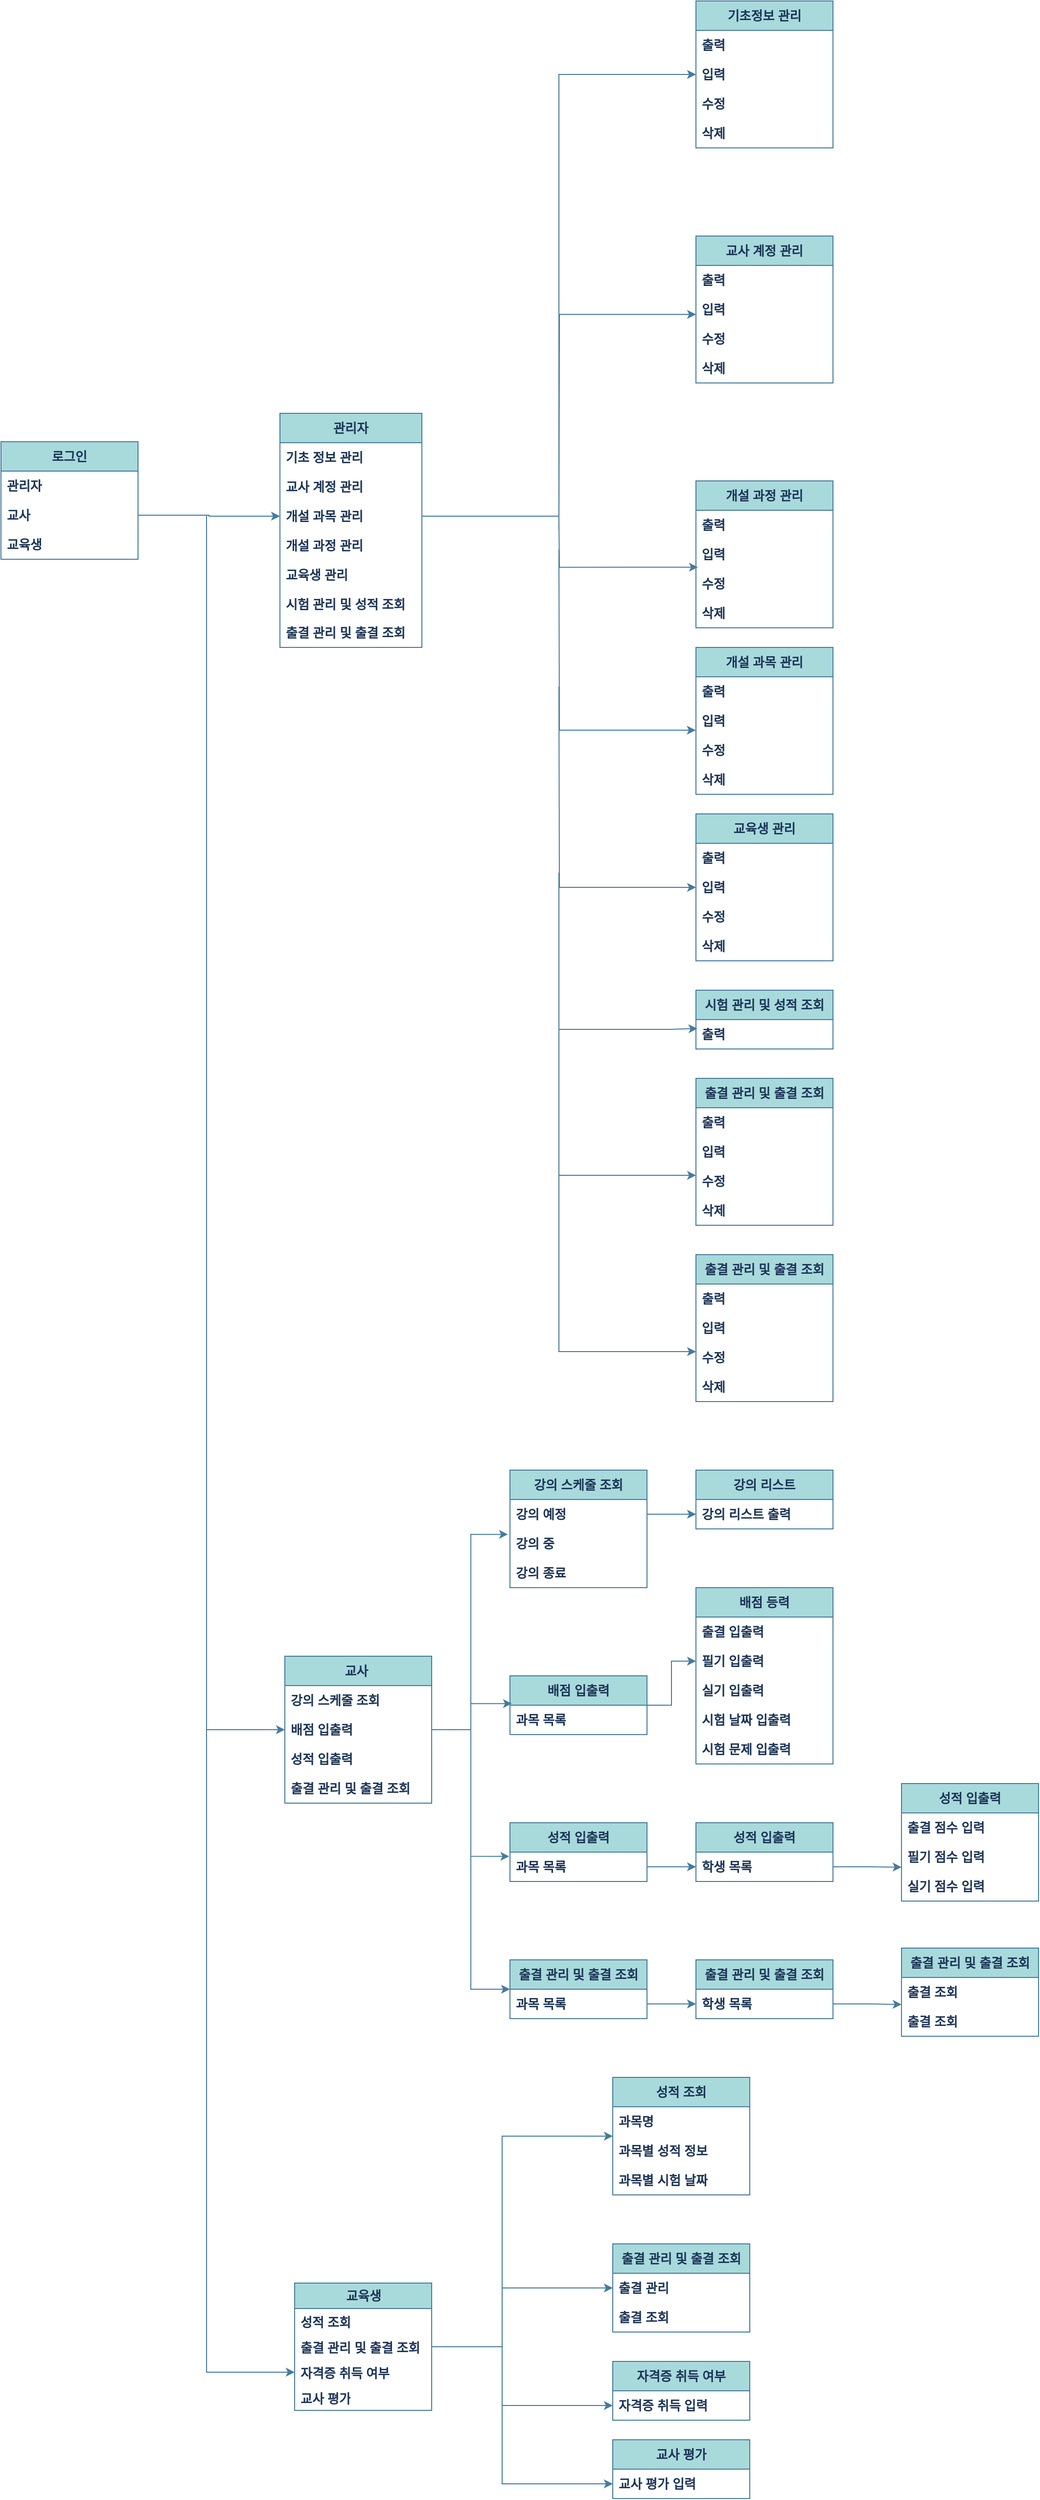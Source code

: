 <mxfile version="21.1.1" type="device">
  <diagram id="C5RBs43oDa-KdzZeNtuy" name="Page-1">
    <mxGraphModel dx="7170" dy="3495" grid="0" gridSize="10" guides="1" tooltips="1" connect="1" arrows="1" fold="1" page="0" pageScale="1" pageWidth="827" pageHeight="1169" math="0" shadow="0">
      <root>
        <mxCell id="WIyWlLk6GJQsqaUBKTNV-0" />
        <mxCell id="WIyWlLk6GJQsqaUBKTNV-1" parent="WIyWlLk6GJQsqaUBKTNV-0" />
        <mxCell id="5C2wkPpR7Ig3A9nSwuh2-0" value="관리자" style="swimlane;fontStyle=1;childLayout=stackLayout;horizontal=1;startSize=30;horizontalStack=0;resizeParent=1;resizeParentMax=0;resizeLast=0;collapsible=1;marginBottom=0;whiteSpace=wrap;html=1;labelBackgroundColor=none;fillColor=#A8DADC;strokeColor=#457B9D;fontColor=#1D3557;fontSize=13;" vertex="1" parent="WIyWlLk6GJQsqaUBKTNV-1">
          <mxGeometry x="575" y="711" width="145" height="239" as="geometry" />
        </mxCell>
        <mxCell id="5C2wkPpR7Ig3A9nSwuh2-1" value="기초 정보 관리" style="text;strokeColor=none;fillColor=none;align=left;verticalAlign=middle;spacingLeft=4;spacingRight=4;overflow=hidden;points=[[0,0.5],[1,0.5]];portConstraint=eastwest;rotatable=0;whiteSpace=wrap;html=1;labelBackgroundColor=none;fontColor=#1D3557;fontStyle=1;fontSize=13;" vertex="1" parent="5C2wkPpR7Ig3A9nSwuh2-0">
          <mxGeometry y="30" width="145" height="30" as="geometry" />
        </mxCell>
        <mxCell id="5C2wkPpR7Ig3A9nSwuh2-2" value="교사 계정 관리" style="text;strokeColor=none;fillColor=none;align=left;verticalAlign=middle;spacingLeft=4;spacingRight=4;overflow=hidden;points=[[0,0.5],[1,0.5]];portConstraint=eastwest;rotatable=0;whiteSpace=wrap;html=1;labelBackgroundColor=none;fontColor=#1D3557;fontStyle=1;fontSize=13;" vertex="1" parent="5C2wkPpR7Ig3A9nSwuh2-0">
          <mxGeometry y="60" width="145" height="30" as="geometry" />
        </mxCell>
        <mxCell id="5C2wkPpR7Ig3A9nSwuh2-3" value="개설 과목 관리" style="text;strokeColor=none;fillColor=none;align=left;verticalAlign=middle;spacingLeft=4;spacingRight=4;overflow=hidden;points=[[0,0.5],[1,0.5]];portConstraint=eastwest;rotatable=0;whiteSpace=wrap;html=1;labelBackgroundColor=none;fontColor=#1D3557;fontStyle=1;fontSize=13;" vertex="1" parent="5C2wkPpR7Ig3A9nSwuh2-0">
          <mxGeometry y="90" width="145" height="30" as="geometry" />
        </mxCell>
        <mxCell id="5C2wkPpR7Ig3A9nSwuh2-4" value="개설 과정 관리" style="text;strokeColor=none;fillColor=none;align=left;verticalAlign=middle;spacingLeft=4;spacingRight=4;overflow=hidden;points=[[0,0.5],[1,0.5]];portConstraint=eastwest;rotatable=0;whiteSpace=wrap;html=1;labelBackgroundColor=none;fontColor=#1D3557;fontStyle=1;fontSize=13;" vertex="1" parent="5C2wkPpR7Ig3A9nSwuh2-0">
          <mxGeometry y="120" width="145" height="30" as="geometry" />
        </mxCell>
        <mxCell id="5C2wkPpR7Ig3A9nSwuh2-5" value="교육생 관리" style="text;strokeColor=none;fillColor=none;align=left;verticalAlign=middle;spacingLeft=4;spacingRight=4;overflow=hidden;points=[[0,0.5],[1,0.5]];portConstraint=eastwest;rotatable=0;whiteSpace=wrap;html=1;labelBackgroundColor=none;fontColor=#1D3557;fontStyle=1;fontSize=13;" vertex="1" parent="5C2wkPpR7Ig3A9nSwuh2-0">
          <mxGeometry y="150" width="145" height="30" as="geometry" />
        </mxCell>
        <mxCell id="5C2wkPpR7Ig3A9nSwuh2-6" value="시험 관리 및 성적 조회" style="text;strokeColor=none;fillColor=none;align=left;verticalAlign=middle;spacingLeft=4;spacingRight=4;overflow=hidden;points=[[0,0.5],[1,0.5]];portConstraint=eastwest;rotatable=0;whiteSpace=wrap;html=1;labelBackgroundColor=none;fontColor=#1D3557;fontStyle=1;fontSize=13;" vertex="1" parent="5C2wkPpR7Ig3A9nSwuh2-0">
          <mxGeometry y="180" width="145" height="29" as="geometry" />
        </mxCell>
        <mxCell id="5C2wkPpR7Ig3A9nSwuh2-7" value="출결 관리 및 출결 조회" style="text;strokeColor=none;fillColor=none;align=left;verticalAlign=middle;spacingLeft=4;spacingRight=4;overflow=hidden;points=[[0,0.5],[1,0.5]];portConstraint=eastwest;rotatable=0;whiteSpace=wrap;html=1;labelBackgroundColor=none;fontColor=#1D3557;fontStyle=1;fontSize=13;" vertex="1" parent="5C2wkPpR7Ig3A9nSwuh2-0">
          <mxGeometry y="209" width="145" height="30" as="geometry" />
        </mxCell>
        <mxCell id="5C2wkPpR7Ig3A9nSwuh2-8" value="로그인" style="swimlane;fontStyle=1;childLayout=stackLayout;horizontal=1;startSize=30;horizontalStack=0;resizeParent=1;resizeParentMax=0;resizeLast=0;collapsible=1;marginBottom=0;whiteSpace=wrap;html=1;labelBackgroundColor=none;fillColor=#A8DADC;strokeColor=#457B9D;fontColor=#1D3557;fontSize=13;" vertex="1" parent="WIyWlLk6GJQsqaUBKTNV-1">
          <mxGeometry x="290" y="740" width="140" height="120" as="geometry" />
        </mxCell>
        <mxCell id="5C2wkPpR7Ig3A9nSwuh2-9" value="관리자" style="text;strokeColor=none;fillColor=none;align=left;verticalAlign=middle;spacingLeft=4;spacingRight=4;overflow=hidden;points=[[0,0.5],[1,0.5]];portConstraint=eastwest;rotatable=0;whiteSpace=wrap;html=1;labelBackgroundColor=none;fontColor=#1D3557;fontStyle=1;fontSize=13;" vertex="1" parent="5C2wkPpR7Ig3A9nSwuh2-8">
          <mxGeometry y="30" width="140" height="30" as="geometry" />
        </mxCell>
        <mxCell id="5C2wkPpR7Ig3A9nSwuh2-10" value="교사&lt;span style=&quot;white-space: pre; font-size: 13px;&quot;&gt; &lt;/span&gt;" style="text;strokeColor=none;fillColor=none;align=left;verticalAlign=middle;spacingLeft=4;spacingRight=4;overflow=hidden;points=[[0,0.5],[1,0.5]];portConstraint=eastwest;rotatable=0;whiteSpace=wrap;html=1;labelBackgroundColor=none;fontColor=#1D3557;fontStyle=1;fontSize=13;" vertex="1" parent="5C2wkPpR7Ig3A9nSwuh2-8">
          <mxGeometry y="60" width="140" height="30" as="geometry" />
        </mxCell>
        <mxCell id="5C2wkPpR7Ig3A9nSwuh2-11" value="교육생" style="text;strokeColor=none;fillColor=none;align=left;verticalAlign=middle;spacingLeft=4;spacingRight=4;overflow=hidden;points=[[0,0.5],[1,0.5]];portConstraint=eastwest;rotatable=0;whiteSpace=wrap;html=1;labelBackgroundColor=none;fontColor=#1D3557;fontStyle=1;fontSize=13;" vertex="1" parent="5C2wkPpR7Ig3A9nSwuh2-8">
          <mxGeometry y="90" width="140" height="30" as="geometry" />
        </mxCell>
        <mxCell id="5C2wkPpR7Ig3A9nSwuh2-12" value="기초정보 관리" style="swimlane;fontStyle=1;childLayout=stackLayout;horizontal=1;startSize=30;horizontalStack=0;resizeParent=1;resizeParentMax=0;resizeLast=0;collapsible=1;marginBottom=0;whiteSpace=wrap;html=1;labelBackgroundColor=none;fillColor=#A8DADC;strokeColor=#457B9D;fontColor=#1D3557;fontSize=13;" vertex="1" parent="WIyWlLk6GJQsqaUBKTNV-1">
          <mxGeometry x="1000" y="290" width="140" height="150" as="geometry" />
        </mxCell>
        <mxCell id="5C2wkPpR7Ig3A9nSwuh2-13" value="출력" style="text;strokeColor=none;fillColor=none;align=left;verticalAlign=middle;spacingLeft=4;spacingRight=4;overflow=hidden;points=[[0,0.5],[1,0.5]];portConstraint=eastwest;rotatable=0;whiteSpace=wrap;html=1;labelBackgroundColor=none;fontColor=#1D3557;fontStyle=1;fontSize=13;" vertex="1" parent="5C2wkPpR7Ig3A9nSwuh2-12">
          <mxGeometry y="30" width="140" height="30" as="geometry" />
        </mxCell>
        <mxCell id="5C2wkPpR7Ig3A9nSwuh2-14" value="입력" style="text;strokeColor=none;fillColor=none;align=left;verticalAlign=middle;spacingLeft=4;spacingRight=4;overflow=hidden;points=[[0,0.5],[1,0.5]];portConstraint=eastwest;rotatable=0;whiteSpace=wrap;html=1;labelBackgroundColor=none;fontColor=#1D3557;fontStyle=1;fontSize=13;" vertex="1" parent="5C2wkPpR7Ig3A9nSwuh2-12">
          <mxGeometry y="60" width="140" height="30" as="geometry" />
        </mxCell>
        <mxCell id="5C2wkPpR7Ig3A9nSwuh2-15" value="수정" style="text;strokeColor=none;fillColor=none;align=left;verticalAlign=middle;spacingLeft=4;spacingRight=4;overflow=hidden;points=[[0,0.5],[1,0.5]];portConstraint=eastwest;rotatable=0;whiteSpace=wrap;html=1;labelBackgroundColor=none;fontColor=#1D3557;fontStyle=1;fontSize=13;" vertex="1" parent="5C2wkPpR7Ig3A9nSwuh2-12">
          <mxGeometry y="90" width="140" height="30" as="geometry" />
        </mxCell>
        <mxCell id="5C2wkPpR7Ig3A9nSwuh2-16" value="삭제" style="text;strokeColor=none;fillColor=none;align=left;verticalAlign=middle;spacingLeft=4;spacingRight=4;overflow=hidden;points=[[0,0.5],[1,0.5]];portConstraint=eastwest;rotatable=0;whiteSpace=wrap;html=1;labelBackgroundColor=none;fontColor=#1D3557;fontStyle=1;fontSize=13;" vertex="1" parent="5C2wkPpR7Ig3A9nSwuh2-12">
          <mxGeometry y="120" width="140" height="30" as="geometry" />
        </mxCell>
        <mxCell id="5C2wkPpR7Ig3A9nSwuh2-17" value="교사 계정 관리" style="swimlane;fontStyle=1;childLayout=stackLayout;horizontal=1;startSize=30;horizontalStack=0;resizeParent=1;resizeParentMax=0;resizeLast=0;collapsible=1;marginBottom=0;whiteSpace=wrap;html=1;labelBackgroundColor=none;fillColor=#A8DADC;strokeColor=#457B9D;fontColor=#1D3557;fontSize=13;" vertex="1" parent="WIyWlLk6GJQsqaUBKTNV-1">
          <mxGeometry x="1000" y="530" width="140" height="150" as="geometry" />
        </mxCell>
        <mxCell id="5C2wkPpR7Ig3A9nSwuh2-18" value="출력" style="text;strokeColor=none;fillColor=none;align=left;verticalAlign=middle;spacingLeft=4;spacingRight=4;overflow=hidden;points=[[0,0.5],[1,0.5]];portConstraint=eastwest;rotatable=0;whiteSpace=wrap;html=1;labelBackgroundColor=none;fontColor=#1D3557;fontStyle=1;fontSize=13;" vertex="1" parent="5C2wkPpR7Ig3A9nSwuh2-17">
          <mxGeometry y="30" width="140" height="30" as="geometry" />
        </mxCell>
        <mxCell id="5C2wkPpR7Ig3A9nSwuh2-19" value="입력" style="text;strokeColor=none;fillColor=none;align=left;verticalAlign=middle;spacingLeft=4;spacingRight=4;overflow=hidden;points=[[0,0.5],[1,0.5]];portConstraint=eastwest;rotatable=0;whiteSpace=wrap;html=1;labelBackgroundColor=none;fontColor=#1D3557;fontStyle=1;fontSize=13;" vertex="1" parent="5C2wkPpR7Ig3A9nSwuh2-17">
          <mxGeometry y="60" width="140" height="30" as="geometry" />
        </mxCell>
        <mxCell id="5C2wkPpR7Ig3A9nSwuh2-20" value="수정" style="text;strokeColor=none;fillColor=none;align=left;verticalAlign=middle;spacingLeft=4;spacingRight=4;overflow=hidden;points=[[0,0.5],[1,0.5]];portConstraint=eastwest;rotatable=0;whiteSpace=wrap;html=1;labelBackgroundColor=none;fontColor=#1D3557;fontStyle=1;fontSize=13;" vertex="1" parent="5C2wkPpR7Ig3A9nSwuh2-17">
          <mxGeometry y="90" width="140" height="30" as="geometry" />
        </mxCell>
        <mxCell id="5C2wkPpR7Ig3A9nSwuh2-21" value="삭제" style="text;strokeColor=none;fillColor=none;align=left;verticalAlign=middle;spacingLeft=4;spacingRight=4;overflow=hidden;points=[[0,0.5],[1,0.5]];portConstraint=eastwest;rotatable=0;whiteSpace=wrap;html=1;labelBackgroundColor=none;fontColor=#1D3557;fontStyle=1;fontSize=13;" vertex="1" parent="5C2wkPpR7Ig3A9nSwuh2-17">
          <mxGeometry y="120" width="140" height="30" as="geometry" />
        </mxCell>
        <mxCell id="5C2wkPpR7Ig3A9nSwuh2-22" value="개설 과정 관리" style="swimlane;fontStyle=1;childLayout=stackLayout;horizontal=1;startSize=30;horizontalStack=0;resizeParent=1;resizeParentMax=0;resizeLast=0;collapsible=1;marginBottom=0;whiteSpace=wrap;html=1;labelBackgroundColor=none;fillColor=#A8DADC;strokeColor=#457B9D;fontColor=#1D3557;fontSize=13;" vertex="1" parent="WIyWlLk6GJQsqaUBKTNV-1">
          <mxGeometry x="1000" y="780" width="140" height="150" as="geometry" />
        </mxCell>
        <mxCell id="5C2wkPpR7Ig3A9nSwuh2-23" value="출력" style="text;strokeColor=none;fillColor=none;align=left;verticalAlign=middle;spacingLeft=4;spacingRight=4;overflow=hidden;points=[[0,0.5],[1,0.5]];portConstraint=eastwest;rotatable=0;whiteSpace=wrap;html=1;labelBackgroundColor=none;fontColor=#1D3557;fontStyle=1;fontSize=13;" vertex="1" parent="5C2wkPpR7Ig3A9nSwuh2-22">
          <mxGeometry y="30" width="140" height="30" as="geometry" />
        </mxCell>
        <mxCell id="5C2wkPpR7Ig3A9nSwuh2-24" value="입력" style="text;strokeColor=none;fillColor=none;align=left;verticalAlign=middle;spacingLeft=4;spacingRight=4;overflow=hidden;points=[[0,0.5],[1,0.5]];portConstraint=eastwest;rotatable=0;whiteSpace=wrap;html=1;labelBackgroundColor=none;fontColor=#1D3557;fontStyle=1;fontSize=13;" vertex="1" parent="5C2wkPpR7Ig3A9nSwuh2-22">
          <mxGeometry y="60" width="140" height="30" as="geometry" />
        </mxCell>
        <mxCell id="5C2wkPpR7Ig3A9nSwuh2-25" value="수정" style="text;strokeColor=none;fillColor=none;align=left;verticalAlign=middle;spacingLeft=4;spacingRight=4;overflow=hidden;points=[[0,0.5],[1,0.5]];portConstraint=eastwest;rotatable=0;whiteSpace=wrap;html=1;labelBackgroundColor=none;fontColor=#1D3557;fontStyle=1;fontSize=13;" vertex="1" parent="5C2wkPpR7Ig3A9nSwuh2-22">
          <mxGeometry y="90" width="140" height="30" as="geometry" />
        </mxCell>
        <mxCell id="5C2wkPpR7Ig3A9nSwuh2-26" value="삭제" style="text;strokeColor=none;fillColor=none;align=left;verticalAlign=middle;spacingLeft=4;spacingRight=4;overflow=hidden;points=[[0,0.5],[1,0.5]];portConstraint=eastwest;rotatable=0;whiteSpace=wrap;html=1;labelBackgroundColor=none;fontColor=#1D3557;fontStyle=1;fontSize=13;" vertex="1" parent="5C2wkPpR7Ig3A9nSwuh2-22">
          <mxGeometry y="120" width="140" height="30" as="geometry" />
        </mxCell>
        <mxCell id="5C2wkPpR7Ig3A9nSwuh2-27" value="개설 과목 관리" style="swimlane;fontStyle=1;childLayout=stackLayout;horizontal=1;startSize=30;horizontalStack=0;resizeParent=1;resizeParentMax=0;resizeLast=0;collapsible=1;marginBottom=0;whiteSpace=wrap;html=1;labelBackgroundColor=none;fillColor=#A8DADC;strokeColor=#457B9D;fontColor=#1D3557;fontSize=13;" vertex="1" parent="WIyWlLk6GJQsqaUBKTNV-1">
          <mxGeometry x="1000" y="950" width="140" height="150" as="geometry" />
        </mxCell>
        <mxCell id="5C2wkPpR7Ig3A9nSwuh2-28" value="출력" style="text;strokeColor=none;fillColor=none;align=left;verticalAlign=middle;spacingLeft=4;spacingRight=4;overflow=hidden;points=[[0,0.5],[1,0.5]];portConstraint=eastwest;rotatable=0;whiteSpace=wrap;html=1;labelBackgroundColor=none;fontColor=#1D3557;fontStyle=1;fontSize=13;" vertex="1" parent="5C2wkPpR7Ig3A9nSwuh2-27">
          <mxGeometry y="30" width="140" height="30" as="geometry" />
        </mxCell>
        <mxCell id="5C2wkPpR7Ig3A9nSwuh2-29" value="입력" style="text;strokeColor=none;fillColor=none;align=left;verticalAlign=middle;spacingLeft=4;spacingRight=4;overflow=hidden;points=[[0,0.5],[1,0.5]];portConstraint=eastwest;rotatable=0;whiteSpace=wrap;html=1;labelBackgroundColor=none;fontColor=#1D3557;fontStyle=1;fontSize=13;" vertex="1" parent="5C2wkPpR7Ig3A9nSwuh2-27">
          <mxGeometry y="60" width="140" height="30" as="geometry" />
        </mxCell>
        <mxCell id="5C2wkPpR7Ig3A9nSwuh2-30" value="수정" style="text;strokeColor=none;fillColor=none;align=left;verticalAlign=middle;spacingLeft=4;spacingRight=4;overflow=hidden;points=[[0,0.5],[1,0.5]];portConstraint=eastwest;rotatable=0;whiteSpace=wrap;html=1;labelBackgroundColor=none;fontColor=#1D3557;fontStyle=1;fontSize=13;" vertex="1" parent="5C2wkPpR7Ig3A9nSwuh2-27">
          <mxGeometry y="90" width="140" height="30" as="geometry" />
        </mxCell>
        <mxCell id="5C2wkPpR7Ig3A9nSwuh2-31" value="삭제" style="text;strokeColor=none;fillColor=none;align=left;verticalAlign=middle;spacingLeft=4;spacingRight=4;overflow=hidden;points=[[0,0.5],[1,0.5]];portConstraint=eastwest;rotatable=0;whiteSpace=wrap;html=1;labelBackgroundColor=none;fontColor=#1D3557;fontStyle=1;fontSize=13;" vertex="1" parent="5C2wkPpR7Ig3A9nSwuh2-27">
          <mxGeometry y="120" width="140" height="30" as="geometry" />
        </mxCell>
        <mxCell id="5C2wkPpR7Ig3A9nSwuh2-32" value="교육생 관리" style="swimlane;fontStyle=1;childLayout=stackLayout;horizontal=1;startSize=30;horizontalStack=0;resizeParent=1;resizeParentMax=0;resizeLast=0;collapsible=1;marginBottom=0;whiteSpace=wrap;html=1;labelBackgroundColor=none;fillColor=#A8DADC;strokeColor=#457B9D;fontColor=#1D3557;fontSize=13;" vertex="1" parent="WIyWlLk6GJQsqaUBKTNV-1">
          <mxGeometry x="1000" y="1120" width="140" height="150" as="geometry" />
        </mxCell>
        <mxCell id="5C2wkPpR7Ig3A9nSwuh2-33" value="출력" style="text;strokeColor=none;fillColor=none;align=left;verticalAlign=middle;spacingLeft=4;spacingRight=4;overflow=hidden;points=[[0,0.5],[1,0.5]];portConstraint=eastwest;rotatable=0;whiteSpace=wrap;html=1;labelBackgroundColor=none;fontColor=#1D3557;fontStyle=1;fontSize=13;" vertex="1" parent="5C2wkPpR7Ig3A9nSwuh2-32">
          <mxGeometry y="30" width="140" height="30" as="geometry" />
        </mxCell>
        <mxCell id="5C2wkPpR7Ig3A9nSwuh2-34" value="입력" style="text;strokeColor=none;fillColor=none;align=left;verticalAlign=middle;spacingLeft=4;spacingRight=4;overflow=hidden;points=[[0,0.5],[1,0.5]];portConstraint=eastwest;rotatable=0;whiteSpace=wrap;html=1;labelBackgroundColor=none;fontColor=#1D3557;fontStyle=1;fontSize=13;" vertex="1" parent="5C2wkPpR7Ig3A9nSwuh2-32">
          <mxGeometry y="60" width="140" height="30" as="geometry" />
        </mxCell>
        <mxCell id="5C2wkPpR7Ig3A9nSwuh2-35" value="수정" style="text;strokeColor=none;fillColor=none;align=left;verticalAlign=middle;spacingLeft=4;spacingRight=4;overflow=hidden;points=[[0,0.5],[1,0.5]];portConstraint=eastwest;rotatable=0;whiteSpace=wrap;html=1;labelBackgroundColor=none;fontColor=#1D3557;fontStyle=1;fontSize=13;" vertex="1" parent="5C2wkPpR7Ig3A9nSwuh2-32">
          <mxGeometry y="90" width="140" height="30" as="geometry" />
        </mxCell>
        <mxCell id="5C2wkPpR7Ig3A9nSwuh2-36" value="삭제" style="text;strokeColor=none;fillColor=none;align=left;verticalAlign=middle;spacingLeft=4;spacingRight=4;overflow=hidden;points=[[0,0.5],[1,0.5]];portConstraint=eastwest;rotatable=0;whiteSpace=wrap;html=1;labelBackgroundColor=none;fontColor=#1D3557;fontStyle=1;fontSize=13;" vertex="1" parent="5C2wkPpR7Ig3A9nSwuh2-32">
          <mxGeometry y="120" width="140" height="30" as="geometry" />
        </mxCell>
        <mxCell id="5C2wkPpR7Ig3A9nSwuh2-37" value="시험 관리 및 성적 조회" style="swimlane;fontStyle=1;childLayout=stackLayout;horizontal=1;startSize=30;horizontalStack=0;resizeParent=1;resizeParentMax=0;resizeLast=0;collapsible=1;marginBottom=0;whiteSpace=wrap;html=1;labelBackgroundColor=none;fillColor=#A8DADC;strokeColor=#457B9D;fontColor=#1D3557;fontSize=13;" vertex="1" parent="WIyWlLk6GJQsqaUBKTNV-1">
          <mxGeometry x="1000" y="1300" width="140" height="60" as="geometry" />
        </mxCell>
        <mxCell id="5C2wkPpR7Ig3A9nSwuh2-38" value="출력" style="text;strokeColor=none;fillColor=none;align=left;verticalAlign=middle;spacingLeft=4;spacingRight=4;overflow=hidden;points=[[0,0.5],[1,0.5]];portConstraint=eastwest;rotatable=0;whiteSpace=wrap;html=1;labelBackgroundColor=none;fontColor=#1D3557;fontStyle=1;fontSize=13;" vertex="1" parent="5C2wkPpR7Ig3A9nSwuh2-37">
          <mxGeometry y="30" width="140" height="30" as="geometry" />
        </mxCell>
        <mxCell id="5C2wkPpR7Ig3A9nSwuh2-39" value="출결 관리 및 출결 조회" style="swimlane;fontStyle=1;childLayout=stackLayout;horizontal=1;startSize=30;horizontalStack=0;resizeParent=1;resizeParentMax=0;resizeLast=0;collapsible=1;marginBottom=0;whiteSpace=wrap;html=1;labelBackgroundColor=none;fillColor=#A8DADC;strokeColor=#457B9D;fontColor=#1D3557;fontSize=13;" vertex="1" parent="WIyWlLk6GJQsqaUBKTNV-1">
          <mxGeometry x="1000" y="1390" width="140" height="150" as="geometry" />
        </mxCell>
        <mxCell id="5C2wkPpR7Ig3A9nSwuh2-40" value="출력" style="text;strokeColor=none;fillColor=none;align=left;verticalAlign=middle;spacingLeft=4;spacingRight=4;overflow=hidden;points=[[0,0.5],[1,0.5]];portConstraint=eastwest;rotatable=0;whiteSpace=wrap;html=1;labelBackgroundColor=none;fontColor=#1D3557;fontStyle=1;fontSize=13;" vertex="1" parent="5C2wkPpR7Ig3A9nSwuh2-39">
          <mxGeometry y="30" width="140" height="30" as="geometry" />
        </mxCell>
        <mxCell id="5C2wkPpR7Ig3A9nSwuh2-41" value="입력" style="text;strokeColor=none;fillColor=none;align=left;verticalAlign=middle;spacingLeft=4;spacingRight=4;overflow=hidden;points=[[0,0.5],[1,0.5]];portConstraint=eastwest;rotatable=0;whiteSpace=wrap;html=1;labelBackgroundColor=none;fontColor=#1D3557;fontStyle=1;fontSize=13;" vertex="1" parent="5C2wkPpR7Ig3A9nSwuh2-39">
          <mxGeometry y="60" width="140" height="30" as="geometry" />
        </mxCell>
        <mxCell id="5C2wkPpR7Ig3A9nSwuh2-42" value="수정" style="text;strokeColor=none;fillColor=none;align=left;verticalAlign=middle;spacingLeft=4;spacingRight=4;overflow=hidden;points=[[0,0.5],[1,0.5]];portConstraint=eastwest;rotatable=0;whiteSpace=wrap;html=1;labelBackgroundColor=none;fontColor=#1D3557;fontStyle=1;fontSize=13;" vertex="1" parent="5C2wkPpR7Ig3A9nSwuh2-39">
          <mxGeometry y="90" width="140" height="30" as="geometry" />
        </mxCell>
        <mxCell id="5C2wkPpR7Ig3A9nSwuh2-43" value="삭제" style="text;strokeColor=none;fillColor=none;align=left;verticalAlign=middle;spacingLeft=4;spacingRight=4;overflow=hidden;points=[[0,0.5],[1,0.5]];portConstraint=eastwest;rotatable=0;whiteSpace=wrap;html=1;labelBackgroundColor=none;fontColor=#1D3557;fontStyle=1;fontSize=13;" vertex="1" parent="5C2wkPpR7Ig3A9nSwuh2-39">
          <mxGeometry y="120" width="140" height="30" as="geometry" />
        </mxCell>
        <mxCell id="5C2wkPpR7Ig3A9nSwuh2-44" value="출결 관리 및 출결 조회" style="swimlane;fontStyle=1;childLayout=stackLayout;horizontal=1;startSize=30;horizontalStack=0;resizeParent=1;resizeParentMax=0;resizeLast=0;collapsible=1;marginBottom=0;whiteSpace=wrap;html=1;labelBackgroundColor=none;fillColor=#A8DADC;strokeColor=#457B9D;fontColor=#1D3557;fontSize=13;" vertex="1" parent="WIyWlLk6GJQsqaUBKTNV-1">
          <mxGeometry x="1000" y="1570" width="140" height="150" as="geometry" />
        </mxCell>
        <mxCell id="5C2wkPpR7Ig3A9nSwuh2-45" value="출력" style="text;strokeColor=none;fillColor=none;align=left;verticalAlign=middle;spacingLeft=4;spacingRight=4;overflow=hidden;points=[[0,0.5],[1,0.5]];portConstraint=eastwest;rotatable=0;whiteSpace=wrap;html=1;labelBackgroundColor=none;fontColor=#1D3557;fontStyle=1;fontSize=13;" vertex="1" parent="5C2wkPpR7Ig3A9nSwuh2-44">
          <mxGeometry y="30" width="140" height="30" as="geometry" />
        </mxCell>
        <mxCell id="5C2wkPpR7Ig3A9nSwuh2-46" value="입력" style="text;strokeColor=none;fillColor=none;align=left;verticalAlign=middle;spacingLeft=4;spacingRight=4;overflow=hidden;points=[[0,0.5],[1,0.5]];portConstraint=eastwest;rotatable=0;whiteSpace=wrap;html=1;labelBackgroundColor=none;fontColor=#1D3557;fontStyle=1;fontSize=13;" vertex="1" parent="5C2wkPpR7Ig3A9nSwuh2-44">
          <mxGeometry y="60" width="140" height="30" as="geometry" />
        </mxCell>
        <mxCell id="5C2wkPpR7Ig3A9nSwuh2-47" value="수정" style="text;strokeColor=none;fillColor=none;align=left;verticalAlign=middle;spacingLeft=4;spacingRight=4;overflow=hidden;points=[[0,0.5],[1,0.5]];portConstraint=eastwest;rotatable=0;whiteSpace=wrap;html=1;labelBackgroundColor=none;fontColor=#1D3557;fontStyle=1;fontSize=13;" vertex="1" parent="5C2wkPpR7Ig3A9nSwuh2-44">
          <mxGeometry y="90" width="140" height="30" as="geometry" />
        </mxCell>
        <mxCell id="5C2wkPpR7Ig3A9nSwuh2-48" value="삭제" style="text;strokeColor=none;fillColor=none;align=left;verticalAlign=middle;spacingLeft=4;spacingRight=4;overflow=hidden;points=[[0,0.5],[1,0.5]];portConstraint=eastwest;rotatable=0;whiteSpace=wrap;html=1;labelBackgroundColor=none;fontColor=#1D3557;fontStyle=1;fontSize=13;" vertex="1" parent="5C2wkPpR7Ig3A9nSwuh2-44">
          <mxGeometry y="120" width="140" height="30" as="geometry" />
        </mxCell>
        <mxCell id="5C2wkPpR7Ig3A9nSwuh2-49" style="edgeStyle=orthogonalEdgeStyle;rounded=0;orthogonalLoop=1;jettySize=auto;html=1;exitX=1;exitY=0.5;exitDx=0;exitDy=0;entryX=0;entryY=0.5;entryDx=0;entryDy=0;labelBackgroundColor=none;strokeColor=#457B9D;fontColor=default;fontStyle=1;fontSize=13;" edge="1" parent="WIyWlLk6GJQsqaUBKTNV-1" source="5C2wkPpR7Ig3A9nSwuh2-3" target="5C2wkPpR7Ig3A9nSwuh2-14">
          <mxGeometry relative="1" as="geometry" />
        </mxCell>
        <mxCell id="5C2wkPpR7Ig3A9nSwuh2-50" style="edgeStyle=orthogonalEdgeStyle;rounded=0;orthogonalLoop=1;jettySize=auto;html=1;entryX=0;entryY=0.667;entryDx=0;entryDy=0;entryPerimeter=0;labelBackgroundColor=none;strokeColor=#457B9D;fontColor=default;fontStyle=1;fontSize=13;" edge="1" parent="WIyWlLk6GJQsqaUBKTNV-1" target="5C2wkPpR7Ig3A9nSwuh2-19">
          <mxGeometry relative="1" as="geometry">
            <mxPoint x="860" y="830" as="sourcePoint" />
            <mxPoint x="1010" y="375" as="targetPoint" />
          </mxGeometry>
        </mxCell>
        <mxCell id="5C2wkPpR7Ig3A9nSwuh2-51" style="edgeStyle=orthogonalEdgeStyle;rounded=0;orthogonalLoop=1;jettySize=auto;html=1;entryX=0.014;entryY=-0.061;entryDx=0;entryDy=0;entryPerimeter=0;labelBackgroundColor=none;strokeColor=#457B9D;fontColor=default;fontStyle=1;fontSize=13;" edge="1" parent="WIyWlLk6GJQsqaUBKTNV-1" target="5C2wkPpR7Ig3A9nSwuh2-25">
          <mxGeometry relative="1" as="geometry">
            <mxPoint x="860" y="820" as="sourcePoint" />
            <mxPoint x="860" y="630" as="targetPoint" />
          </mxGeometry>
        </mxCell>
        <mxCell id="5C2wkPpR7Ig3A9nSwuh2-52" style="edgeStyle=orthogonalEdgeStyle;rounded=0;orthogonalLoop=1;jettySize=auto;html=1;entryX=-0.002;entryY=-0.182;entryDx=0;entryDy=0;entryPerimeter=0;labelBackgroundColor=none;strokeColor=#457B9D;fontColor=default;fontStyle=1;fontSize=13;" edge="1" parent="WIyWlLk6GJQsqaUBKTNV-1" target="5C2wkPpR7Ig3A9nSwuh2-30">
          <mxGeometry relative="1" as="geometry">
            <mxPoint x="860" y="850" as="sourcePoint" />
            <mxPoint x="962" y="1058" as="targetPoint" />
          </mxGeometry>
        </mxCell>
        <mxCell id="5C2wkPpR7Ig3A9nSwuh2-53" style="edgeStyle=orthogonalEdgeStyle;rounded=0;orthogonalLoop=1;jettySize=auto;html=1;entryX=0;entryY=0.5;entryDx=0;entryDy=0;labelBackgroundColor=none;strokeColor=#457B9D;fontColor=default;fontStyle=1;fontSize=13;" edge="1" parent="WIyWlLk6GJQsqaUBKTNV-1" target="5C2wkPpR7Ig3A9nSwuh2-34">
          <mxGeometry relative="1" as="geometry">
            <mxPoint x="860" y="990" as="sourcePoint" />
            <mxPoint x="982" y="1219" as="targetPoint" />
          </mxGeometry>
        </mxCell>
        <mxCell id="5C2wkPpR7Ig3A9nSwuh2-54" style="edgeStyle=orthogonalEdgeStyle;rounded=0;orthogonalLoop=1;jettySize=auto;html=1;entryX=0.01;entryY=0.303;entryDx=0;entryDy=0;entryPerimeter=0;labelBackgroundColor=none;strokeColor=#457B9D;fontColor=default;fontStyle=1;fontSize=13;" edge="1" parent="WIyWlLk6GJQsqaUBKTNV-1" target="5C2wkPpR7Ig3A9nSwuh2-38">
          <mxGeometry relative="1" as="geometry">
            <mxPoint x="860" y="1180" as="sourcePoint" />
            <mxPoint x="973" y="1395" as="targetPoint" />
            <Array as="points">
              <mxPoint x="860" y="1340" />
              <mxPoint x="973" y="1340" />
            </Array>
          </mxGeometry>
        </mxCell>
        <mxCell id="5C2wkPpR7Ig3A9nSwuh2-55" style="edgeStyle=orthogonalEdgeStyle;rounded=0;orthogonalLoop=1;jettySize=auto;html=1;entryX=0.01;entryY=0.303;entryDx=0;entryDy=0;entryPerimeter=0;labelBackgroundColor=none;strokeColor=#457B9D;fontColor=default;fontStyle=1;fontSize=13;" edge="1" parent="WIyWlLk6GJQsqaUBKTNV-1">
          <mxGeometry relative="1" as="geometry">
            <mxPoint x="860" y="1300" as="sourcePoint" />
            <mxPoint x="1000" y="1489" as="targetPoint" />
            <Array as="points">
              <mxPoint x="860" y="1310" />
              <mxPoint x="860" y="1489" />
            </Array>
          </mxGeometry>
        </mxCell>
        <mxCell id="5C2wkPpR7Ig3A9nSwuh2-56" style="edgeStyle=orthogonalEdgeStyle;rounded=0;orthogonalLoop=1;jettySize=auto;html=1;entryX=0.01;entryY=0.303;entryDx=0;entryDy=0;entryPerimeter=0;labelBackgroundColor=none;strokeColor=#457B9D;fontColor=default;fontStyle=1;fontSize=13;" edge="1" parent="WIyWlLk6GJQsqaUBKTNV-1">
          <mxGeometry relative="1" as="geometry">
            <mxPoint x="860" y="1480" as="sourcePoint" />
            <mxPoint x="1000" y="1669" as="targetPoint" />
            <Array as="points">
              <mxPoint x="860" y="1490" />
              <mxPoint x="860" y="1669" />
            </Array>
          </mxGeometry>
        </mxCell>
        <mxCell id="5C2wkPpR7Ig3A9nSwuh2-57" style="edgeStyle=orthogonalEdgeStyle;rounded=0;orthogonalLoop=1;jettySize=auto;html=1;exitX=1;exitY=0.5;exitDx=0;exitDy=0;entryX=0;entryY=0.5;entryDx=0;entryDy=0;labelBackgroundColor=none;strokeColor=#457B9D;fontColor=default;fontStyle=1;fontSize=13;" edge="1" parent="WIyWlLk6GJQsqaUBKTNV-1" source="5C2wkPpR7Ig3A9nSwuh2-10" target="5C2wkPpR7Ig3A9nSwuh2-3">
          <mxGeometry relative="1" as="geometry" />
        </mxCell>
        <mxCell id="5C2wkPpR7Ig3A9nSwuh2-58" value="교사&lt;span style=&quot;white-space: pre; font-size: 13px;&quot;&gt; &lt;/span&gt;" style="swimlane;fontStyle=1;childLayout=stackLayout;horizontal=1;startSize=30;horizontalStack=0;resizeParent=1;resizeParentMax=0;resizeLast=0;collapsible=1;marginBottom=0;whiteSpace=wrap;html=1;labelBackgroundColor=none;fillColor=#A8DADC;strokeColor=#457B9D;fontColor=#1D3557;fontSize=13;" vertex="1" parent="WIyWlLk6GJQsqaUBKTNV-1">
          <mxGeometry x="580" y="1980" width="150" height="150" as="geometry" />
        </mxCell>
        <mxCell id="5C2wkPpR7Ig3A9nSwuh2-59" value="강의 스케줄 조회" style="text;strokeColor=none;fillColor=none;align=left;verticalAlign=middle;spacingLeft=4;spacingRight=4;overflow=hidden;points=[[0,0.5],[1,0.5]];portConstraint=eastwest;rotatable=0;whiteSpace=wrap;html=1;labelBackgroundColor=none;fontColor=#1D3557;fontStyle=1;fontSize=13;" vertex="1" parent="5C2wkPpR7Ig3A9nSwuh2-58">
          <mxGeometry y="30" width="150" height="30" as="geometry" />
        </mxCell>
        <mxCell id="5C2wkPpR7Ig3A9nSwuh2-60" value="배점 입출력" style="text;strokeColor=none;fillColor=none;align=left;verticalAlign=middle;spacingLeft=4;spacingRight=4;overflow=hidden;points=[[0,0.5],[1,0.5]];portConstraint=eastwest;rotatable=0;whiteSpace=wrap;html=1;labelBackgroundColor=none;fontColor=#1D3557;fontStyle=1;fontSize=13;" vertex="1" parent="5C2wkPpR7Ig3A9nSwuh2-58">
          <mxGeometry y="60" width="150" height="30" as="geometry" />
        </mxCell>
        <mxCell id="5C2wkPpR7Ig3A9nSwuh2-61" value="성적 입출력&lt;span style=&quot;white-space: pre; font-size: 13px;&quot;&gt; &lt;/span&gt;" style="text;strokeColor=none;fillColor=none;align=left;verticalAlign=middle;spacingLeft=4;spacingRight=4;overflow=hidden;points=[[0,0.5],[1,0.5]];portConstraint=eastwest;rotatable=0;whiteSpace=wrap;html=1;labelBackgroundColor=none;fontColor=#1D3557;fontStyle=1;fontSize=13;" vertex="1" parent="5C2wkPpR7Ig3A9nSwuh2-58">
          <mxGeometry y="90" width="150" height="30" as="geometry" />
        </mxCell>
        <mxCell id="5C2wkPpR7Ig3A9nSwuh2-62" value="출결 관리 및 출결 조회" style="text;strokeColor=none;fillColor=none;align=left;verticalAlign=middle;spacingLeft=4;spacingRight=4;overflow=hidden;points=[[0,0.5],[1,0.5]];portConstraint=eastwest;rotatable=0;whiteSpace=wrap;html=1;labelBackgroundColor=none;fontColor=#1D3557;fontStyle=1;fontSize=13;" vertex="1" parent="5C2wkPpR7Ig3A9nSwuh2-58">
          <mxGeometry y="120" width="150" height="30" as="geometry" />
        </mxCell>
        <mxCell id="5C2wkPpR7Ig3A9nSwuh2-63" value="강의 스케줄 조회" style="swimlane;fontStyle=1;childLayout=stackLayout;horizontal=1;startSize=30;horizontalStack=0;resizeParent=1;resizeParentMax=0;resizeLast=0;collapsible=1;marginBottom=0;whiteSpace=wrap;html=1;labelBackgroundColor=none;fillColor=#A8DADC;strokeColor=#457B9D;fontColor=#1D3557;fontSize=13;" vertex="1" parent="WIyWlLk6GJQsqaUBKTNV-1">
          <mxGeometry x="810" y="1790" width="140" height="120" as="geometry" />
        </mxCell>
        <mxCell id="5C2wkPpR7Ig3A9nSwuh2-64" value="강의 예정" style="text;strokeColor=none;fillColor=none;align=left;verticalAlign=middle;spacingLeft=4;spacingRight=4;overflow=hidden;points=[[0,0.5],[1,0.5]];portConstraint=eastwest;rotatable=0;whiteSpace=wrap;html=1;labelBackgroundColor=none;fontColor=#1D3557;fontStyle=1;fontSize=13;" vertex="1" parent="5C2wkPpR7Ig3A9nSwuh2-63">
          <mxGeometry y="30" width="140" height="30" as="geometry" />
        </mxCell>
        <mxCell id="5C2wkPpR7Ig3A9nSwuh2-65" value="강의 중" style="text;strokeColor=none;fillColor=none;align=left;verticalAlign=middle;spacingLeft=4;spacingRight=4;overflow=hidden;points=[[0,0.5],[1,0.5]];portConstraint=eastwest;rotatable=0;whiteSpace=wrap;html=1;labelBackgroundColor=none;fontColor=#1D3557;fontStyle=1;fontSize=13;" vertex="1" parent="5C2wkPpR7Ig3A9nSwuh2-63">
          <mxGeometry y="60" width="140" height="30" as="geometry" />
        </mxCell>
        <mxCell id="5C2wkPpR7Ig3A9nSwuh2-66" value="강의 종료" style="text;strokeColor=none;fillColor=none;align=left;verticalAlign=middle;spacingLeft=4;spacingRight=4;overflow=hidden;points=[[0,0.5],[1,0.5]];portConstraint=eastwest;rotatable=0;whiteSpace=wrap;html=1;labelBackgroundColor=none;fontColor=#1D3557;fontStyle=1;fontSize=13;" vertex="1" parent="5C2wkPpR7Ig3A9nSwuh2-63">
          <mxGeometry y="90" width="140" height="30" as="geometry" />
        </mxCell>
        <mxCell id="5C2wkPpR7Ig3A9nSwuh2-67" value="강의 리스트" style="swimlane;fontStyle=1;childLayout=stackLayout;horizontal=1;startSize=30;horizontalStack=0;resizeParent=1;resizeParentMax=0;resizeLast=0;collapsible=1;marginBottom=0;whiteSpace=wrap;html=1;labelBackgroundColor=none;fillColor=#A8DADC;strokeColor=#457B9D;fontColor=#1D3557;fontSize=13;" vertex="1" parent="WIyWlLk6GJQsqaUBKTNV-1">
          <mxGeometry x="1000" y="1790" width="140" height="60" as="geometry" />
        </mxCell>
        <mxCell id="5C2wkPpR7Ig3A9nSwuh2-68" value="강의 리스트 출력" style="text;strokeColor=none;fillColor=none;align=left;verticalAlign=middle;spacingLeft=4;spacingRight=4;overflow=hidden;points=[[0,0.5],[1,0.5]];portConstraint=eastwest;rotatable=0;whiteSpace=wrap;html=1;labelBackgroundColor=none;fontColor=#1D3557;fontStyle=1;fontSize=13;" vertex="1" parent="5C2wkPpR7Ig3A9nSwuh2-67">
          <mxGeometry y="30" width="140" height="30" as="geometry" />
        </mxCell>
        <mxCell id="5C2wkPpR7Ig3A9nSwuh2-69" style="edgeStyle=orthogonalEdgeStyle;rounded=0;orthogonalLoop=1;jettySize=auto;html=1;exitX=1;exitY=0.5;exitDx=0;exitDy=0;entryX=0;entryY=0.5;entryDx=0;entryDy=0;labelBackgroundColor=none;strokeColor=#457B9D;fontColor=default;fontStyle=1;fontSize=13;" edge="1" parent="WIyWlLk6GJQsqaUBKTNV-1" source="5C2wkPpR7Ig3A9nSwuh2-70" target="5C2wkPpR7Ig3A9nSwuh2-74">
          <mxGeometry relative="1" as="geometry" />
        </mxCell>
        <mxCell id="5C2wkPpR7Ig3A9nSwuh2-70" value="배점 입출력" style="swimlane;fontStyle=1;childLayout=stackLayout;horizontal=1;startSize=30;horizontalStack=0;resizeParent=1;resizeParentMax=0;resizeLast=0;collapsible=1;marginBottom=0;whiteSpace=wrap;html=1;labelBackgroundColor=none;fillColor=#A8DADC;strokeColor=#457B9D;fontColor=#1D3557;fontSize=13;" vertex="1" parent="WIyWlLk6GJQsqaUBKTNV-1">
          <mxGeometry x="810" y="2000" width="140" height="60" as="geometry" />
        </mxCell>
        <mxCell id="5C2wkPpR7Ig3A9nSwuh2-71" value="과목 목록" style="text;strokeColor=none;fillColor=none;align=left;verticalAlign=middle;spacingLeft=4;spacingRight=4;overflow=hidden;points=[[0,0.5],[1,0.5]];portConstraint=eastwest;rotatable=0;whiteSpace=wrap;html=1;labelBackgroundColor=none;fontColor=#1D3557;fontStyle=1;fontSize=13;" vertex="1" parent="5C2wkPpR7Ig3A9nSwuh2-70">
          <mxGeometry y="30" width="140" height="30" as="geometry" />
        </mxCell>
        <mxCell id="5C2wkPpR7Ig3A9nSwuh2-72" value="배점 등력" style="swimlane;fontStyle=1;childLayout=stackLayout;horizontal=1;startSize=30;horizontalStack=0;resizeParent=1;resizeParentMax=0;resizeLast=0;collapsible=1;marginBottom=0;whiteSpace=wrap;html=1;labelBackgroundColor=none;fillColor=#A8DADC;strokeColor=#457B9D;fontColor=#1D3557;fontSize=13;" vertex="1" parent="WIyWlLk6GJQsqaUBKTNV-1">
          <mxGeometry x="1000" y="1910" width="140" height="180" as="geometry" />
        </mxCell>
        <mxCell id="5C2wkPpR7Ig3A9nSwuh2-73" value="출결 입출력&lt;span style=&quot;white-space: pre; font-size: 13px;&quot;&gt; &lt;/span&gt;" style="text;strokeColor=none;fillColor=none;align=left;verticalAlign=middle;spacingLeft=4;spacingRight=4;overflow=hidden;points=[[0,0.5],[1,0.5]];portConstraint=eastwest;rotatable=0;whiteSpace=wrap;html=1;labelBackgroundColor=none;fontColor=#1D3557;fontStyle=1;fontSize=13;" vertex="1" parent="5C2wkPpR7Ig3A9nSwuh2-72">
          <mxGeometry y="30" width="140" height="30" as="geometry" />
        </mxCell>
        <mxCell id="5C2wkPpR7Ig3A9nSwuh2-74" value="필기 입출력" style="text;strokeColor=none;fillColor=none;align=left;verticalAlign=middle;spacingLeft=4;spacingRight=4;overflow=hidden;points=[[0,0.5],[1,0.5]];portConstraint=eastwest;rotatable=0;whiteSpace=wrap;html=1;labelBackgroundColor=none;fontColor=#1D3557;fontStyle=1;fontSize=13;" vertex="1" parent="5C2wkPpR7Ig3A9nSwuh2-72">
          <mxGeometry y="60" width="140" height="30" as="geometry" />
        </mxCell>
        <mxCell id="5C2wkPpR7Ig3A9nSwuh2-75" value="실기 입출력" style="text;strokeColor=none;fillColor=none;align=left;verticalAlign=middle;spacingLeft=4;spacingRight=4;overflow=hidden;points=[[0,0.5],[1,0.5]];portConstraint=eastwest;rotatable=0;whiteSpace=wrap;html=1;labelBackgroundColor=none;fontColor=#1D3557;fontStyle=1;fontSize=13;" vertex="1" parent="5C2wkPpR7Ig3A9nSwuh2-72">
          <mxGeometry y="90" width="140" height="30" as="geometry" />
        </mxCell>
        <mxCell id="5C2wkPpR7Ig3A9nSwuh2-76" value="시험 날짜 입출력" style="text;strokeColor=none;fillColor=none;align=left;verticalAlign=middle;spacingLeft=4;spacingRight=4;overflow=hidden;points=[[0,0.5],[1,0.5]];portConstraint=eastwest;rotatable=0;whiteSpace=wrap;html=1;labelBackgroundColor=none;fontColor=#1D3557;fontStyle=1;fontSize=13;" vertex="1" parent="5C2wkPpR7Ig3A9nSwuh2-72">
          <mxGeometry y="120" width="140" height="30" as="geometry" />
        </mxCell>
        <mxCell id="5C2wkPpR7Ig3A9nSwuh2-77" value="시험 문제 입출력" style="text;strokeColor=none;fillColor=none;align=left;verticalAlign=middle;spacingLeft=4;spacingRight=4;overflow=hidden;points=[[0,0.5],[1,0.5]];portConstraint=eastwest;rotatable=0;whiteSpace=wrap;html=1;labelBackgroundColor=none;fontColor=#1D3557;fontStyle=1;fontSize=13;" vertex="1" parent="5C2wkPpR7Ig3A9nSwuh2-72">
          <mxGeometry y="150" width="140" height="30" as="geometry" />
        </mxCell>
        <mxCell id="5C2wkPpR7Ig3A9nSwuh2-78" value="성적 입출력" style="swimlane;fontStyle=1;childLayout=stackLayout;horizontal=1;startSize=30;horizontalStack=0;resizeParent=1;resizeParentMax=0;resizeLast=0;collapsible=1;marginBottom=0;whiteSpace=wrap;html=1;labelBackgroundColor=none;fillColor=#A8DADC;strokeColor=#457B9D;fontColor=#1D3557;fontSize=13;" vertex="1" parent="WIyWlLk6GJQsqaUBKTNV-1">
          <mxGeometry x="810" y="2150" width="140" height="60" as="geometry" />
        </mxCell>
        <mxCell id="5C2wkPpR7Ig3A9nSwuh2-79" value="과목 목록" style="text;strokeColor=none;fillColor=none;align=left;verticalAlign=middle;spacingLeft=4;spacingRight=4;overflow=hidden;points=[[0,0.5],[1,0.5]];portConstraint=eastwest;rotatable=0;whiteSpace=wrap;html=1;labelBackgroundColor=none;fontColor=#1D3557;fontStyle=1;fontSize=13;" vertex="1" parent="5C2wkPpR7Ig3A9nSwuh2-78">
          <mxGeometry y="30" width="140" height="30" as="geometry" />
        </mxCell>
        <mxCell id="5C2wkPpR7Ig3A9nSwuh2-80" value="성적 입출력" style="swimlane;fontStyle=1;childLayout=stackLayout;horizontal=1;startSize=30;horizontalStack=0;resizeParent=1;resizeParentMax=0;resizeLast=0;collapsible=1;marginBottom=0;whiteSpace=wrap;html=1;labelBackgroundColor=none;fillColor=#A8DADC;strokeColor=#457B9D;fontColor=#1D3557;fontSize=13;" vertex="1" parent="WIyWlLk6GJQsqaUBKTNV-1">
          <mxGeometry x="1000" y="2150" width="140" height="60" as="geometry" />
        </mxCell>
        <mxCell id="5C2wkPpR7Ig3A9nSwuh2-81" value="학생 목록" style="text;strokeColor=none;fillColor=none;align=left;verticalAlign=middle;spacingLeft=4;spacingRight=4;overflow=hidden;points=[[0,0.5],[1,0.5]];portConstraint=eastwest;rotatable=0;whiteSpace=wrap;html=1;labelBackgroundColor=none;fontColor=#1D3557;fontStyle=1;fontSize=13;" vertex="1" parent="5C2wkPpR7Ig3A9nSwuh2-80">
          <mxGeometry y="30" width="140" height="30" as="geometry" />
        </mxCell>
        <mxCell id="5C2wkPpR7Ig3A9nSwuh2-82" value="성적 입출력" style="swimlane;fontStyle=1;childLayout=stackLayout;horizontal=1;startSize=30;horizontalStack=0;resizeParent=1;resizeParentMax=0;resizeLast=0;collapsible=1;marginBottom=0;whiteSpace=wrap;html=1;labelBackgroundColor=none;fillColor=#A8DADC;strokeColor=#457B9D;fontColor=#1D3557;fontSize=13;" vertex="1" parent="WIyWlLk6GJQsqaUBKTNV-1">
          <mxGeometry x="1210" y="2110" width="140" height="120" as="geometry" />
        </mxCell>
        <mxCell id="5C2wkPpR7Ig3A9nSwuh2-83" value="출결 점수 입력" style="text;strokeColor=none;fillColor=none;align=left;verticalAlign=middle;spacingLeft=4;spacingRight=4;overflow=hidden;points=[[0,0.5],[1,0.5]];portConstraint=eastwest;rotatable=0;whiteSpace=wrap;html=1;labelBackgroundColor=none;fontColor=#1D3557;fontStyle=1;fontSize=13;" vertex="1" parent="5C2wkPpR7Ig3A9nSwuh2-82">
          <mxGeometry y="30" width="140" height="30" as="geometry" />
        </mxCell>
        <mxCell id="5C2wkPpR7Ig3A9nSwuh2-84" value="필기 점수 입력" style="text;strokeColor=none;fillColor=none;align=left;verticalAlign=middle;spacingLeft=4;spacingRight=4;overflow=hidden;points=[[0,0.5],[1,0.5]];portConstraint=eastwest;rotatable=0;whiteSpace=wrap;html=1;labelBackgroundColor=none;fontColor=#1D3557;fontStyle=1;fontSize=13;" vertex="1" parent="5C2wkPpR7Ig3A9nSwuh2-82">
          <mxGeometry y="60" width="140" height="30" as="geometry" />
        </mxCell>
        <mxCell id="5C2wkPpR7Ig3A9nSwuh2-85" value="실기 점수 입력" style="text;strokeColor=none;fillColor=none;align=left;verticalAlign=middle;spacingLeft=4;spacingRight=4;overflow=hidden;points=[[0,0.5],[1,0.5]];portConstraint=eastwest;rotatable=0;whiteSpace=wrap;html=1;labelBackgroundColor=none;fontColor=#1D3557;fontStyle=1;fontSize=13;" vertex="1" parent="5C2wkPpR7Ig3A9nSwuh2-82">
          <mxGeometry y="90" width="140" height="30" as="geometry" />
        </mxCell>
        <mxCell id="5C2wkPpR7Ig3A9nSwuh2-86" value="출결 관리 및 출결 조회" style="swimlane;fontStyle=1;childLayout=stackLayout;horizontal=1;startSize=30;horizontalStack=0;resizeParent=1;resizeParentMax=0;resizeLast=0;collapsible=1;marginBottom=0;whiteSpace=wrap;html=1;labelBackgroundColor=none;fillColor=#A8DADC;strokeColor=#457B9D;fontColor=#1D3557;fontSize=13;" vertex="1" parent="WIyWlLk6GJQsqaUBKTNV-1">
          <mxGeometry x="810" y="2290" width="140" height="60" as="geometry" />
        </mxCell>
        <mxCell id="5C2wkPpR7Ig3A9nSwuh2-87" value="과목 목록" style="text;strokeColor=none;fillColor=none;align=left;verticalAlign=middle;spacingLeft=4;spacingRight=4;overflow=hidden;points=[[0,0.5],[1,0.5]];portConstraint=eastwest;rotatable=0;whiteSpace=wrap;html=1;labelBackgroundColor=none;fontColor=#1D3557;fontStyle=1;fontSize=13;" vertex="1" parent="5C2wkPpR7Ig3A9nSwuh2-86">
          <mxGeometry y="30" width="140" height="30" as="geometry" />
        </mxCell>
        <mxCell id="5C2wkPpR7Ig3A9nSwuh2-88" value="출결 관리 및 출결 조회" style="swimlane;fontStyle=1;childLayout=stackLayout;horizontal=1;startSize=30;horizontalStack=0;resizeParent=1;resizeParentMax=0;resizeLast=0;collapsible=1;marginBottom=0;whiteSpace=wrap;html=1;labelBackgroundColor=none;fillColor=#A8DADC;strokeColor=#457B9D;fontColor=#1D3557;fontSize=13;" vertex="1" parent="WIyWlLk6GJQsqaUBKTNV-1">
          <mxGeometry x="1000" y="2290" width="140" height="60" as="geometry" />
        </mxCell>
        <mxCell id="5C2wkPpR7Ig3A9nSwuh2-89" value="학생 목록" style="text;strokeColor=none;fillColor=none;align=left;verticalAlign=middle;spacingLeft=4;spacingRight=4;overflow=hidden;points=[[0,0.5],[1,0.5]];portConstraint=eastwest;rotatable=0;whiteSpace=wrap;html=1;labelBackgroundColor=none;fontColor=#1D3557;fontStyle=1;fontSize=13;" vertex="1" parent="5C2wkPpR7Ig3A9nSwuh2-88">
          <mxGeometry y="30" width="140" height="30" as="geometry" />
        </mxCell>
        <mxCell id="5C2wkPpR7Ig3A9nSwuh2-90" value="출결 관리 및 출결 조회" style="swimlane;fontStyle=1;childLayout=stackLayout;horizontal=1;startSize=30;horizontalStack=0;resizeParent=1;resizeParentMax=0;resizeLast=0;collapsible=1;marginBottom=0;whiteSpace=wrap;html=1;labelBackgroundColor=none;fillColor=#A8DADC;strokeColor=#457B9D;fontColor=#1D3557;fontSize=13;" vertex="1" parent="WIyWlLk6GJQsqaUBKTNV-1">
          <mxGeometry x="1210" y="2278" width="140" height="90" as="geometry" />
        </mxCell>
        <mxCell id="5C2wkPpR7Ig3A9nSwuh2-91" value="출결 조회" style="text;strokeColor=none;fillColor=none;align=left;verticalAlign=middle;spacingLeft=4;spacingRight=4;overflow=hidden;points=[[0,0.5],[1,0.5]];portConstraint=eastwest;rotatable=0;whiteSpace=wrap;html=1;labelBackgroundColor=none;fontColor=#1D3557;fontStyle=1;fontSize=13;" vertex="1" parent="5C2wkPpR7Ig3A9nSwuh2-90">
          <mxGeometry y="30" width="140" height="30" as="geometry" />
        </mxCell>
        <mxCell id="5C2wkPpR7Ig3A9nSwuh2-92" value="출결 조회" style="text;strokeColor=none;fillColor=none;align=left;verticalAlign=middle;spacingLeft=4;spacingRight=4;overflow=hidden;points=[[0,0.5],[1,0.5]];portConstraint=eastwest;rotatable=0;whiteSpace=wrap;html=1;labelBackgroundColor=none;fontColor=#1D3557;fontStyle=1;fontSize=13;" vertex="1" parent="5C2wkPpR7Ig3A9nSwuh2-90">
          <mxGeometry y="60" width="140" height="30" as="geometry" />
        </mxCell>
        <mxCell id="5C2wkPpR7Ig3A9nSwuh2-93" style="edgeStyle=orthogonalEdgeStyle;rounded=0;orthogonalLoop=1;jettySize=auto;html=1;exitX=1;exitY=0.5;exitDx=0;exitDy=0;entryX=-0.015;entryY=0.186;entryDx=0;entryDy=0;entryPerimeter=0;labelBackgroundColor=none;strokeColor=#457B9D;fontColor=default;fontStyle=1;fontSize=13;" edge="1" parent="WIyWlLk6GJQsqaUBKTNV-1" source="5C2wkPpR7Ig3A9nSwuh2-60" target="5C2wkPpR7Ig3A9nSwuh2-65">
          <mxGeometry relative="1" as="geometry" />
        </mxCell>
        <mxCell id="5C2wkPpR7Ig3A9nSwuh2-94" style="edgeStyle=orthogonalEdgeStyle;rounded=0;orthogonalLoop=1;jettySize=auto;html=1;exitX=1;exitY=0.5;exitDx=0;exitDy=0;entryX=0;entryY=0.5;entryDx=0;entryDy=0;labelBackgroundColor=none;strokeColor=#457B9D;fontColor=default;fontStyle=1;fontSize=13;" edge="1" parent="WIyWlLk6GJQsqaUBKTNV-1" source="5C2wkPpR7Ig3A9nSwuh2-64" target="5C2wkPpR7Ig3A9nSwuh2-68">
          <mxGeometry relative="1" as="geometry" />
        </mxCell>
        <mxCell id="5C2wkPpR7Ig3A9nSwuh2-95" style="edgeStyle=orthogonalEdgeStyle;rounded=0;orthogonalLoop=1;jettySize=auto;html=1;exitX=1;exitY=0.5;exitDx=0;exitDy=0;entryX=0.014;entryY=-0.055;entryDx=0;entryDy=0;entryPerimeter=0;labelBackgroundColor=none;strokeColor=#457B9D;fontColor=default;fontStyle=1;fontSize=13;" edge="1" parent="WIyWlLk6GJQsqaUBKTNV-1" source="5C2wkPpR7Ig3A9nSwuh2-60" target="5C2wkPpR7Ig3A9nSwuh2-71">
          <mxGeometry relative="1" as="geometry" />
        </mxCell>
        <mxCell id="5C2wkPpR7Ig3A9nSwuh2-96" style="edgeStyle=orthogonalEdgeStyle;rounded=0;orthogonalLoop=1;jettySize=auto;html=1;exitX=1;exitY=0.5;exitDx=0;exitDy=0;entryX=-0.005;entryY=0.144;entryDx=0;entryDy=0;entryPerimeter=0;labelBackgroundColor=none;strokeColor=#457B9D;fontColor=default;fontStyle=1;fontSize=13;" edge="1" parent="WIyWlLk6GJQsqaUBKTNV-1" source="5C2wkPpR7Ig3A9nSwuh2-60" target="5C2wkPpR7Ig3A9nSwuh2-79">
          <mxGeometry relative="1" as="geometry" />
        </mxCell>
        <mxCell id="5C2wkPpR7Ig3A9nSwuh2-97" style="edgeStyle=orthogonalEdgeStyle;rounded=0;orthogonalLoop=1;jettySize=auto;html=1;exitX=1;exitY=0.5;exitDx=0;exitDy=0;entryX=0;entryY=0.5;entryDx=0;entryDy=0;labelBackgroundColor=none;strokeColor=#457B9D;fontColor=default;fontStyle=1;fontSize=13;" edge="1" parent="WIyWlLk6GJQsqaUBKTNV-1" source="5C2wkPpR7Ig3A9nSwuh2-79" target="5C2wkPpR7Ig3A9nSwuh2-81">
          <mxGeometry relative="1" as="geometry" />
        </mxCell>
        <mxCell id="5C2wkPpR7Ig3A9nSwuh2-98" style="edgeStyle=orthogonalEdgeStyle;rounded=0;orthogonalLoop=1;jettySize=auto;html=1;exitX=1;exitY=0.5;exitDx=0;exitDy=0;entryX=0;entryY=0.847;entryDx=0;entryDy=0;entryPerimeter=0;labelBackgroundColor=none;strokeColor=#457B9D;fontColor=default;fontStyle=1;fontSize=13;" edge="1" parent="WIyWlLk6GJQsqaUBKTNV-1" source="5C2wkPpR7Ig3A9nSwuh2-81" target="5C2wkPpR7Ig3A9nSwuh2-84">
          <mxGeometry relative="1" as="geometry" />
        </mxCell>
        <mxCell id="5C2wkPpR7Ig3A9nSwuh2-99" style="edgeStyle=orthogonalEdgeStyle;rounded=0;orthogonalLoop=1;jettySize=auto;html=1;exitX=1;exitY=0.5;exitDx=0;exitDy=0;entryX=0;entryY=0.5;entryDx=0;entryDy=0;labelBackgroundColor=none;strokeColor=#457B9D;fontColor=default;fontStyle=1;fontSize=13;" edge="1" parent="WIyWlLk6GJQsqaUBKTNV-1" source="5C2wkPpR7Ig3A9nSwuh2-60" target="5C2wkPpR7Ig3A9nSwuh2-86">
          <mxGeometry relative="1" as="geometry" />
        </mxCell>
        <mxCell id="5C2wkPpR7Ig3A9nSwuh2-100" style="edgeStyle=orthogonalEdgeStyle;rounded=0;orthogonalLoop=1;jettySize=auto;html=1;exitX=1;exitY=0.5;exitDx=0;exitDy=0;entryX=0;entryY=0.5;entryDx=0;entryDy=0;labelBackgroundColor=none;strokeColor=#457B9D;fontColor=default;fontStyle=1;fontSize=13;" edge="1" parent="WIyWlLk6GJQsqaUBKTNV-1" source="5C2wkPpR7Ig3A9nSwuh2-87" target="5C2wkPpR7Ig3A9nSwuh2-89">
          <mxGeometry relative="1" as="geometry" />
        </mxCell>
        <mxCell id="5C2wkPpR7Ig3A9nSwuh2-101" style="edgeStyle=orthogonalEdgeStyle;rounded=0;orthogonalLoop=1;jettySize=auto;html=1;exitX=1;exitY=0.5;exitDx=0;exitDy=0;entryX=0;entryY=-0.081;entryDx=0;entryDy=0;entryPerimeter=0;labelBackgroundColor=none;strokeColor=#457B9D;fontColor=default;fontStyle=1;fontSize=13;" edge="1" parent="WIyWlLk6GJQsqaUBKTNV-1" source="5C2wkPpR7Ig3A9nSwuh2-89" target="5C2wkPpR7Ig3A9nSwuh2-92">
          <mxGeometry relative="1" as="geometry" />
        </mxCell>
        <mxCell id="5C2wkPpR7Ig3A9nSwuh2-102" style="edgeStyle=orthogonalEdgeStyle;rounded=0;orthogonalLoop=1;jettySize=auto;html=1;exitX=1;exitY=0.5;exitDx=0;exitDy=0;labelBackgroundColor=none;strokeColor=#457B9D;fontColor=default;fontStyle=1;fontSize=13;" edge="1" parent="WIyWlLk6GJQsqaUBKTNV-1" source="5C2wkPpR7Ig3A9nSwuh2-10" target="5C2wkPpR7Ig3A9nSwuh2-60">
          <mxGeometry relative="1" as="geometry">
            <mxPoint x="410" y="949" as="sourcePoint" />
            <mxPoint x="560" y="950" as="targetPoint" />
            <Array as="points">
              <mxPoint x="500" y="815" />
              <mxPoint x="500" y="2055" />
            </Array>
          </mxGeometry>
        </mxCell>
        <mxCell id="5C2wkPpR7Ig3A9nSwuh2-103" value="교육생" style="swimlane;fontStyle=1;childLayout=stackLayout;horizontal=1;startSize=26;fillColor=#A8DADC;horizontalStack=0;resizeParent=1;resizeParentMax=0;resizeLast=0;collapsible=1;marginBottom=0;html=1;labelBackgroundColor=none;strokeColor=#457B9D;fontSize=13;fontColor=#1D3557;" vertex="1" parent="WIyWlLk6GJQsqaUBKTNV-1">
          <mxGeometry x="590" y="2620" width="140" height="130" as="geometry" />
        </mxCell>
        <mxCell id="5C2wkPpR7Ig3A9nSwuh2-104" value="성적 조회&lt;span style=&quot;white-space: pre; font-size: 13px;&quot;&gt; &lt;/span&gt;" style="text;strokeColor=none;fillColor=none;align=left;verticalAlign=top;spacingLeft=4;spacingRight=4;overflow=hidden;rotatable=0;points=[[0,0.5],[1,0.5]];portConstraint=eastwest;whiteSpace=wrap;html=1;labelBackgroundColor=none;fontColor=#1D3557;fontStyle=1;fontSize=13;" vertex="1" parent="5C2wkPpR7Ig3A9nSwuh2-103">
          <mxGeometry y="26" width="140" height="26" as="geometry" />
        </mxCell>
        <mxCell id="5C2wkPpR7Ig3A9nSwuh2-105" value="출결 관리 및 출결 조회" style="text;strokeColor=none;fillColor=none;align=left;verticalAlign=top;spacingLeft=4;spacingRight=4;overflow=hidden;rotatable=0;points=[[0,0.5],[1,0.5]];portConstraint=eastwest;whiteSpace=wrap;html=1;labelBackgroundColor=none;fontColor=#1D3557;fontStyle=1;fontSize=13;" vertex="1" parent="5C2wkPpR7Ig3A9nSwuh2-103">
          <mxGeometry y="52" width="140" height="26" as="geometry" />
        </mxCell>
        <mxCell id="5C2wkPpR7Ig3A9nSwuh2-106" value="자격증 취득 여부" style="text;strokeColor=none;fillColor=none;align=left;verticalAlign=top;spacingLeft=4;spacingRight=4;overflow=hidden;rotatable=0;points=[[0,0.5],[1,0.5]];portConstraint=eastwest;whiteSpace=wrap;html=1;labelBackgroundColor=none;fontColor=#1D3557;fontStyle=1;fontSize=13;" vertex="1" parent="5C2wkPpR7Ig3A9nSwuh2-103">
          <mxGeometry y="78" width="140" height="26" as="geometry" />
        </mxCell>
        <mxCell id="5C2wkPpR7Ig3A9nSwuh2-107" value="교사 평가" style="text;strokeColor=none;fillColor=none;align=left;verticalAlign=top;spacingLeft=4;spacingRight=4;overflow=hidden;rotatable=0;points=[[0,0.5],[1,0.5]];portConstraint=eastwest;whiteSpace=wrap;html=1;labelBackgroundColor=none;fontColor=#1D3557;fontStyle=1;fontSize=13;" vertex="1" parent="5C2wkPpR7Ig3A9nSwuh2-103">
          <mxGeometry y="104" width="140" height="26" as="geometry" />
        </mxCell>
        <mxCell id="5C2wkPpR7Ig3A9nSwuh2-108" value="성적 조회" style="swimlane;fontStyle=1;childLayout=stackLayout;horizontal=1;startSize=30;horizontalStack=0;resizeParent=1;resizeParentMax=0;resizeLast=0;collapsible=1;marginBottom=0;whiteSpace=wrap;html=1;labelBackgroundColor=none;fillColor=#A8DADC;strokeColor=#457B9D;fontColor=#1D3557;fontSize=13;" vertex="1" parent="WIyWlLk6GJQsqaUBKTNV-1">
          <mxGeometry x="915" y="2410" width="140" height="120" as="geometry" />
        </mxCell>
        <mxCell id="5C2wkPpR7Ig3A9nSwuh2-109" value="과목명" style="text;strokeColor=none;fillColor=none;align=left;verticalAlign=middle;spacingLeft=4;spacingRight=4;overflow=hidden;points=[[0,0.5],[1,0.5]];portConstraint=eastwest;rotatable=0;whiteSpace=wrap;html=1;labelBackgroundColor=none;fontColor=#1D3557;fontStyle=1;fontSize=13;" vertex="1" parent="5C2wkPpR7Ig3A9nSwuh2-108">
          <mxGeometry y="30" width="140" height="30" as="geometry" />
        </mxCell>
        <mxCell id="5C2wkPpR7Ig3A9nSwuh2-110" value="과목별 성적 정보" style="text;strokeColor=none;fillColor=none;align=left;verticalAlign=middle;spacingLeft=4;spacingRight=4;overflow=hidden;points=[[0,0.5],[1,0.5]];portConstraint=eastwest;rotatable=0;whiteSpace=wrap;html=1;labelBackgroundColor=none;fontColor=#1D3557;fontStyle=1;fontSize=13;" vertex="1" parent="5C2wkPpR7Ig3A9nSwuh2-108">
          <mxGeometry y="60" width="140" height="30" as="geometry" />
        </mxCell>
        <mxCell id="5C2wkPpR7Ig3A9nSwuh2-111" value="과목별 시험 날짜" style="text;strokeColor=none;fillColor=none;align=left;verticalAlign=middle;spacingLeft=4;spacingRight=4;overflow=hidden;points=[[0,0.5],[1,0.5]];portConstraint=eastwest;rotatable=0;whiteSpace=wrap;html=1;labelBackgroundColor=none;fontColor=#1D3557;fontStyle=1;fontSize=13;" vertex="1" parent="5C2wkPpR7Ig3A9nSwuh2-108">
          <mxGeometry y="90" width="140" height="30" as="geometry" />
        </mxCell>
        <mxCell id="5C2wkPpR7Ig3A9nSwuh2-112" value="출결 관리 및 출결 조회" style="swimlane;fontStyle=1;childLayout=stackLayout;horizontal=1;startSize=30;horizontalStack=0;resizeParent=1;resizeParentMax=0;resizeLast=0;collapsible=1;marginBottom=0;whiteSpace=wrap;html=1;labelBackgroundColor=none;fillColor=#A8DADC;strokeColor=#457B9D;fontColor=#1D3557;fontSize=13;" vertex="1" parent="WIyWlLk6GJQsqaUBKTNV-1">
          <mxGeometry x="915" y="2580" width="140" height="90" as="geometry" />
        </mxCell>
        <mxCell id="5C2wkPpR7Ig3A9nSwuh2-113" value="출결 관리" style="text;strokeColor=none;fillColor=none;align=left;verticalAlign=middle;spacingLeft=4;spacingRight=4;overflow=hidden;points=[[0,0.5],[1,0.5]];portConstraint=eastwest;rotatable=0;whiteSpace=wrap;html=1;labelBackgroundColor=none;fontColor=#1D3557;fontStyle=1;fontSize=13;" vertex="1" parent="5C2wkPpR7Ig3A9nSwuh2-112">
          <mxGeometry y="30" width="140" height="30" as="geometry" />
        </mxCell>
        <mxCell id="5C2wkPpR7Ig3A9nSwuh2-114" value="출결 조회" style="text;strokeColor=none;fillColor=none;align=left;verticalAlign=middle;spacingLeft=4;spacingRight=4;overflow=hidden;points=[[0,0.5],[1,0.5]];portConstraint=eastwest;rotatable=0;whiteSpace=wrap;html=1;labelBackgroundColor=none;fontColor=#1D3557;fontStyle=1;fontSize=13;" vertex="1" parent="5C2wkPpR7Ig3A9nSwuh2-112">
          <mxGeometry y="60" width="140" height="30" as="geometry" />
        </mxCell>
        <mxCell id="5C2wkPpR7Ig3A9nSwuh2-115" value="자격증 취득 여부" style="swimlane;fontStyle=1;childLayout=stackLayout;horizontal=1;startSize=30;horizontalStack=0;resizeParent=1;resizeParentMax=0;resizeLast=0;collapsible=1;marginBottom=0;whiteSpace=wrap;html=1;labelBackgroundColor=none;fillColor=#A8DADC;strokeColor=#457B9D;fontColor=#1D3557;fontSize=13;" vertex="1" parent="WIyWlLk6GJQsqaUBKTNV-1">
          <mxGeometry x="915" y="2700" width="140" height="60" as="geometry" />
        </mxCell>
        <mxCell id="5C2wkPpR7Ig3A9nSwuh2-116" value="자격증 취득 입력" style="text;strokeColor=none;fillColor=none;align=left;verticalAlign=middle;spacingLeft=4;spacingRight=4;overflow=hidden;points=[[0,0.5],[1,0.5]];portConstraint=eastwest;rotatable=0;whiteSpace=wrap;html=1;labelBackgroundColor=none;fontColor=#1D3557;fontStyle=1;fontSize=13;" vertex="1" parent="5C2wkPpR7Ig3A9nSwuh2-115">
          <mxGeometry y="30" width="140" height="30" as="geometry" />
        </mxCell>
        <mxCell id="5C2wkPpR7Ig3A9nSwuh2-117" value="교사 평가" style="swimlane;fontStyle=1;childLayout=stackLayout;horizontal=1;startSize=30;horizontalStack=0;resizeParent=1;resizeParentMax=0;resizeLast=0;collapsible=1;marginBottom=0;whiteSpace=wrap;html=1;labelBackgroundColor=none;fillColor=#A8DADC;strokeColor=#457B9D;fontColor=#1D3557;fontSize=13;" vertex="1" parent="WIyWlLk6GJQsqaUBKTNV-1">
          <mxGeometry x="915" y="2780" width="140" height="60" as="geometry" />
        </mxCell>
        <mxCell id="5C2wkPpR7Ig3A9nSwuh2-118" value="교사 평가 입력" style="text;strokeColor=none;fillColor=none;align=left;verticalAlign=middle;spacingLeft=4;spacingRight=4;overflow=hidden;points=[[0,0.5],[1,0.5]];portConstraint=eastwest;rotatable=0;whiteSpace=wrap;html=1;labelBackgroundColor=none;fontColor=#1D3557;fontStyle=1;fontSize=13;" vertex="1" parent="5C2wkPpR7Ig3A9nSwuh2-117">
          <mxGeometry y="30" width="140" height="30" as="geometry" />
        </mxCell>
        <mxCell id="5C2wkPpR7Ig3A9nSwuh2-119" style="edgeStyle=orthogonalEdgeStyle;rounded=0;orthogonalLoop=1;jettySize=auto;html=1;entryX=0;entryY=0.5;entryDx=0;entryDy=0;labelBackgroundColor=none;strokeColor=#457B9D;fontColor=default;fontStyle=1;fontSize=13;" edge="1" parent="WIyWlLk6GJQsqaUBKTNV-1" target="5C2wkPpR7Ig3A9nSwuh2-108">
          <mxGeometry relative="1" as="geometry">
            <mxPoint x="762" y="2685" as="sourcePoint" />
            <Array as="points">
              <mxPoint x="802" y="2685" />
              <mxPoint x="802" y="2470" />
            </Array>
          </mxGeometry>
        </mxCell>
        <mxCell id="5C2wkPpR7Ig3A9nSwuh2-120" style="edgeStyle=orthogonalEdgeStyle;rounded=0;orthogonalLoop=1;jettySize=auto;html=1;entryX=0;entryY=0.5;entryDx=0;entryDy=0;exitX=1;exitY=0.5;exitDx=0;exitDy=0;labelBackgroundColor=none;strokeColor=#457B9D;fontColor=default;fontStyle=1;fontSize=13;" edge="1" parent="WIyWlLk6GJQsqaUBKTNV-1" source="5C2wkPpR7Ig3A9nSwuh2-105" target="5C2wkPpR7Ig3A9nSwuh2-113">
          <mxGeometry relative="1" as="geometry">
            <mxPoint x="762" y="2795" as="sourcePoint" />
            <mxPoint x="842" y="2760" as="targetPoint" />
            <Array as="points">
              <mxPoint x="802" y="2685" />
              <mxPoint x="802" y="2625" />
            </Array>
          </mxGeometry>
        </mxCell>
        <mxCell id="5C2wkPpR7Ig3A9nSwuh2-121" style="edgeStyle=orthogonalEdgeStyle;rounded=0;orthogonalLoop=1;jettySize=auto;html=1;entryX=0;entryY=0.5;entryDx=0;entryDy=0;exitX=1;exitY=0.5;exitDx=0;exitDy=0;labelBackgroundColor=none;strokeColor=#457B9D;fontColor=default;fontStyle=1;fontSize=13;" edge="1" parent="WIyWlLk6GJQsqaUBKTNV-1" source="5C2wkPpR7Ig3A9nSwuh2-105" target="5C2wkPpR7Ig3A9nSwuh2-116">
          <mxGeometry relative="1" as="geometry">
            <mxPoint x="740" y="2790" as="sourcePoint" />
            <mxPoint x="915" y="2730" as="targetPoint" />
            <Array as="points">
              <mxPoint x="802" y="2685" />
              <mxPoint x="802" y="2745" />
            </Array>
          </mxGeometry>
        </mxCell>
        <mxCell id="5C2wkPpR7Ig3A9nSwuh2-122" style="edgeStyle=orthogonalEdgeStyle;rounded=0;orthogonalLoop=1;jettySize=auto;html=1;entryX=0;entryY=0.5;entryDx=0;entryDy=0;labelBackgroundColor=none;strokeColor=#457B9D;fontColor=default;fontStyle=1;fontSize=13;" edge="1" parent="WIyWlLk6GJQsqaUBKTNV-1" target="5C2wkPpR7Ig3A9nSwuh2-118">
          <mxGeometry relative="1" as="geometry">
            <mxPoint x="802" y="2700" as="sourcePoint" />
            <mxPoint x="915" y="2815" as="targetPoint" />
            <Array as="points">
              <mxPoint x="802" y="2825" />
            </Array>
          </mxGeometry>
        </mxCell>
        <mxCell id="5C2wkPpR7Ig3A9nSwuh2-123" style="edgeStyle=orthogonalEdgeStyle;rounded=0;orthogonalLoop=1;jettySize=auto;html=1;entryX=0;entryY=0.5;entryDx=0;entryDy=0;labelBackgroundColor=none;strokeColor=#457B9D;fontColor=default;fontStyle=1;fontSize=13;" edge="1" parent="WIyWlLk6GJQsqaUBKTNV-1" target="5C2wkPpR7Ig3A9nSwuh2-106">
          <mxGeometry relative="1" as="geometry">
            <mxPoint x="500" y="1440" as="sourcePoint" />
            <mxPoint x="580" y="2770" as="targetPoint" />
            <Array as="points">
              <mxPoint x="500" y="2711" />
            </Array>
          </mxGeometry>
        </mxCell>
      </root>
    </mxGraphModel>
  </diagram>
</mxfile>
